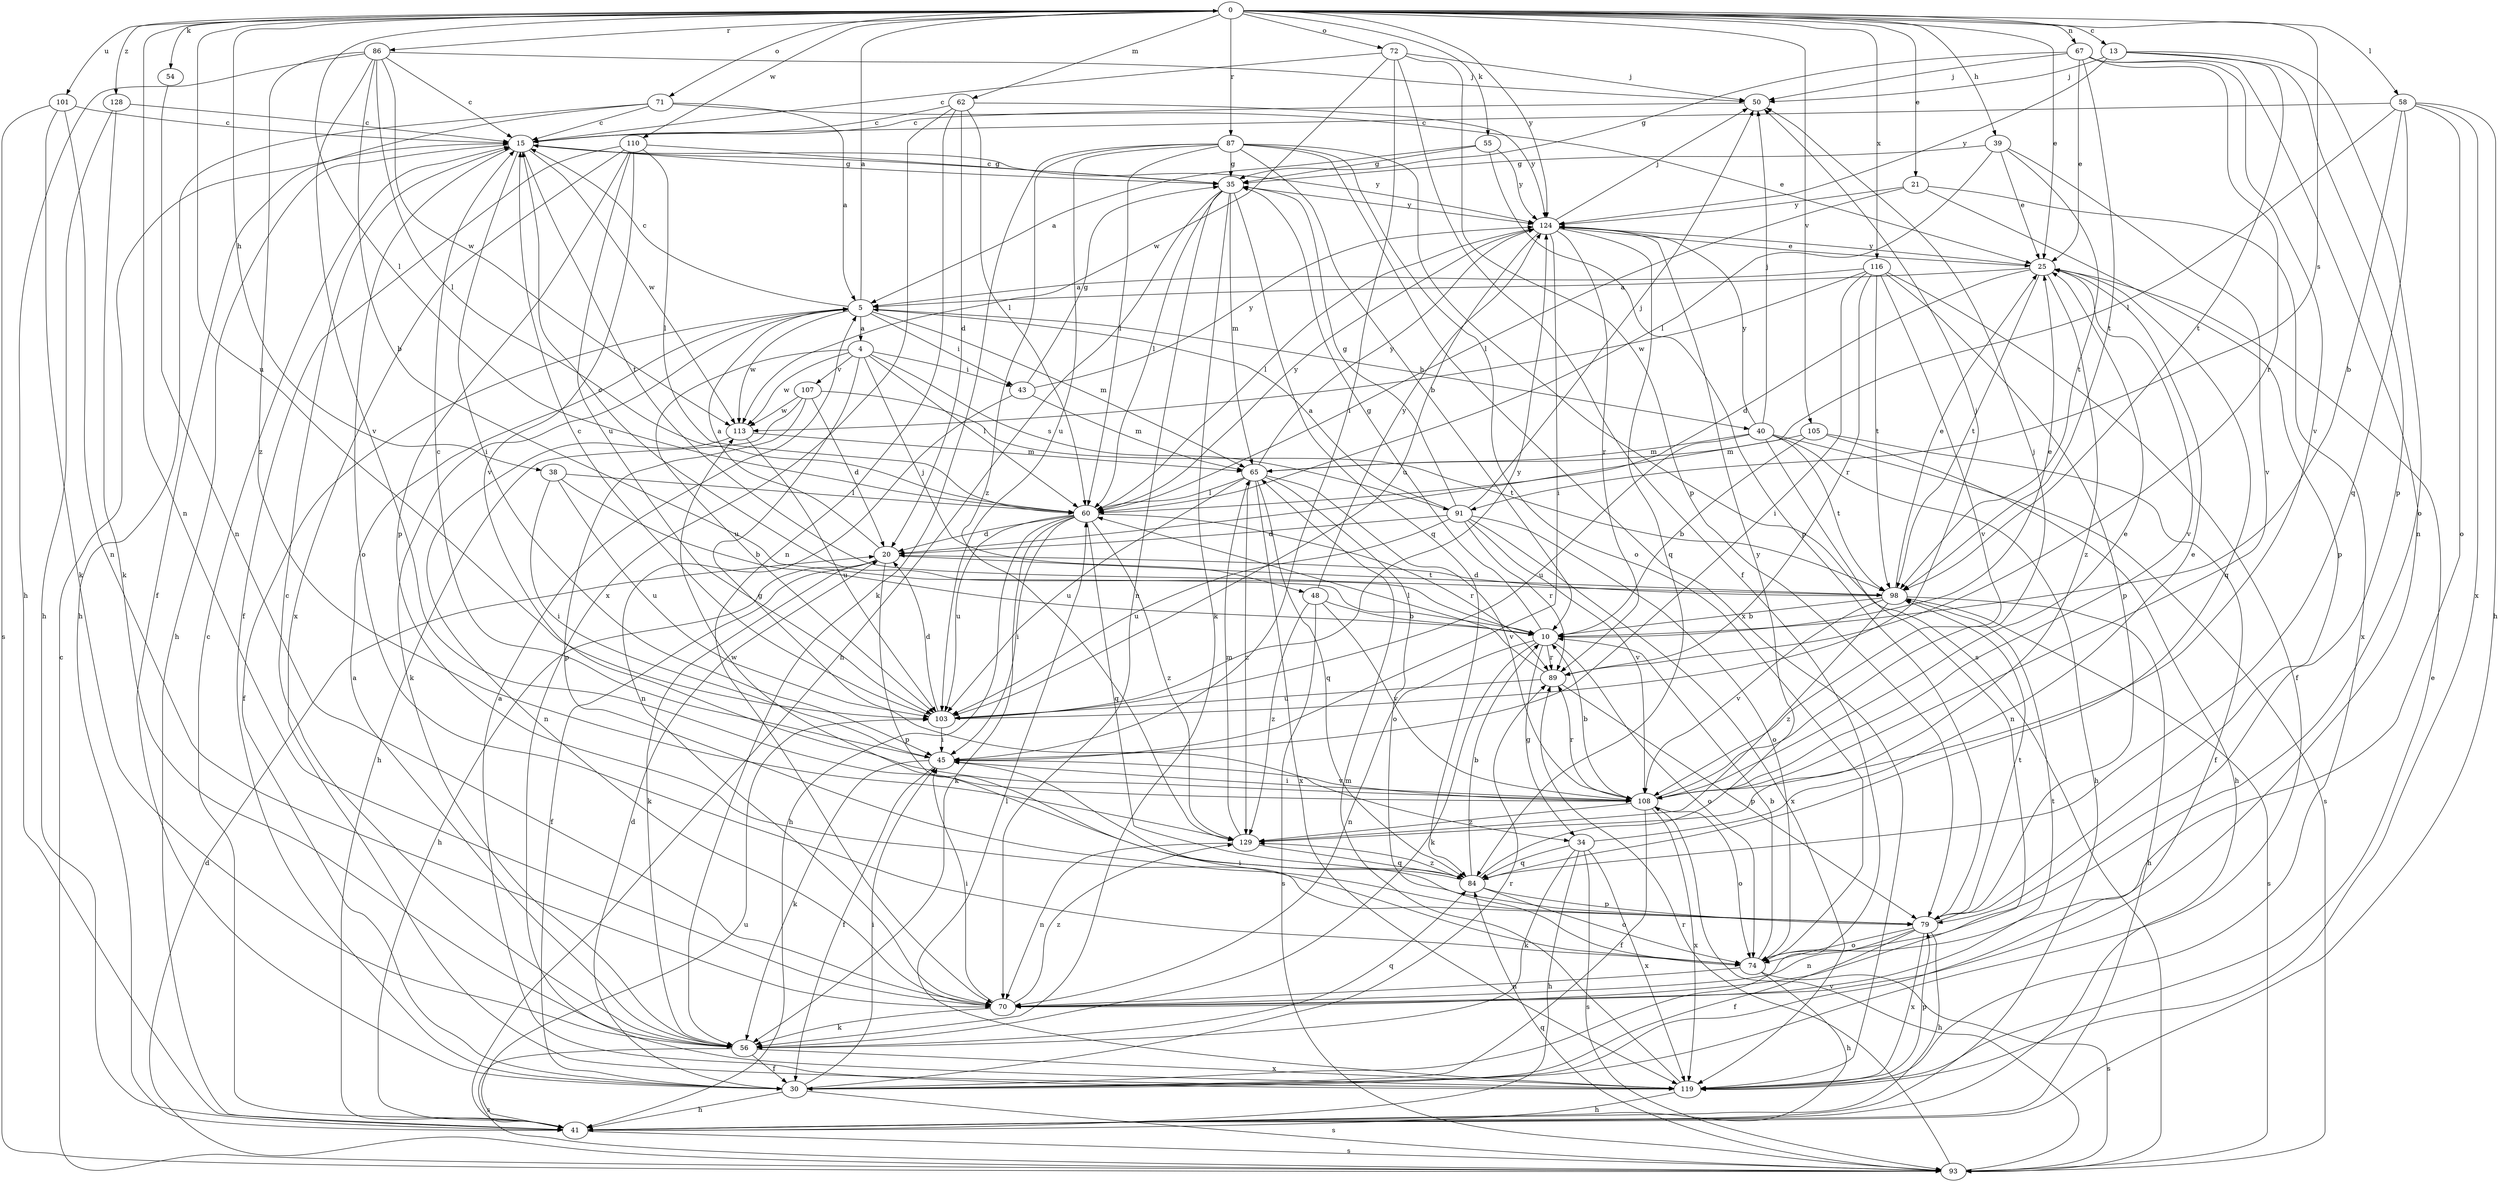 strict digraph  {
0;
4;
5;
10;
13;
15;
20;
21;
25;
30;
34;
35;
38;
39;
40;
41;
43;
45;
48;
50;
54;
55;
56;
58;
60;
62;
65;
67;
70;
71;
72;
74;
79;
84;
86;
87;
89;
91;
93;
98;
101;
103;
105;
107;
108;
110;
113;
116;
119;
124;
128;
129;
0 -> 13  [label=c];
0 -> 21  [label=e];
0 -> 25  [label=e];
0 -> 38  [label=h];
0 -> 39  [label=h];
0 -> 54  [label=k];
0 -> 55  [label=k];
0 -> 58  [label=l];
0 -> 60  [label=l];
0 -> 62  [label=m];
0 -> 67  [label=n];
0 -> 70  [label=n];
0 -> 71  [label=o];
0 -> 72  [label=o];
0 -> 86  [label=r];
0 -> 87  [label=r];
0 -> 91  [label=s];
0 -> 101  [label=u];
0 -> 103  [label=u];
0 -> 105  [label=v];
0 -> 110  [label=w];
0 -> 116  [label=x];
0 -> 124  [label=y];
0 -> 128  [label=z];
4 -> 34  [label=g];
4 -> 43  [label=i];
4 -> 48  [label=j];
4 -> 60  [label=l];
4 -> 91  [label=s];
4 -> 103  [label=u];
4 -> 107  [label=v];
4 -> 113  [label=w];
5 -> 0  [label=a];
5 -> 4  [label=a];
5 -> 15  [label=c];
5 -> 30  [label=f];
5 -> 40  [label=h];
5 -> 43  [label=i];
5 -> 56  [label=k];
5 -> 65  [label=m];
5 -> 113  [label=w];
10 -> 15  [label=c];
10 -> 25  [label=e];
10 -> 34  [label=g];
10 -> 35  [label=g];
10 -> 56  [label=k];
10 -> 70  [label=n];
10 -> 74  [label=o];
10 -> 89  [label=r];
13 -> 50  [label=j];
13 -> 74  [label=o];
13 -> 79  [label=p];
13 -> 98  [label=t];
13 -> 124  [label=y];
15 -> 35  [label=g];
15 -> 41  [label=h];
15 -> 45  [label=i];
15 -> 74  [label=o];
15 -> 98  [label=t];
15 -> 113  [label=w];
15 -> 124  [label=y];
20 -> 5  [label=a];
20 -> 30  [label=f];
20 -> 41  [label=h];
20 -> 56  [label=k];
20 -> 79  [label=p];
20 -> 98  [label=t];
21 -> 60  [label=l];
21 -> 79  [label=p];
21 -> 119  [label=x];
21 -> 124  [label=y];
25 -> 5  [label=a];
25 -> 20  [label=d];
25 -> 84  [label=q];
25 -> 98  [label=t];
25 -> 108  [label=v];
25 -> 124  [label=y];
25 -> 129  [label=z];
30 -> 20  [label=d];
30 -> 41  [label=h];
30 -> 45  [label=i];
30 -> 89  [label=r];
30 -> 93  [label=s];
34 -> 25  [label=e];
34 -> 41  [label=h];
34 -> 56  [label=k];
34 -> 84  [label=q];
34 -> 93  [label=s];
34 -> 119  [label=x];
35 -> 15  [label=c];
35 -> 41  [label=h];
35 -> 56  [label=k];
35 -> 60  [label=l];
35 -> 65  [label=m];
35 -> 70  [label=n];
35 -> 84  [label=q];
35 -> 124  [label=y];
38 -> 10  [label=b];
38 -> 45  [label=i];
38 -> 60  [label=l];
38 -> 103  [label=u];
39 -> 25  [label=e];
39 -> 35  [label=g];
39 -> 60  [label=l];
39 -> 98  [label=t];
39 -> 108  [label=v];
40 -> 41  [label=h];
40 -> 50  [label=j];
40 -> 65  [label=m];
40 -> 70  [label=n];
40 -> 93  [label=s];
40 -> 98  [label=t];
40 -> 103  [label=u];
40 -> 124  [label=y];
41 -> 15  [label=c];
41 -> 93  [label=s];
41 -> 103  [label=u];
43 -> 35  [label=g];
43 -> 65  [label=m];
43 -> 70  [label=n];
43 -> 124  [label=y];
45 -> 15  [label=c];
45 -> 30  [label=f];
45 -> 56  [label=k];
45 -> 108  [label=v];
48 -> 10  [label=b];
48 -> 93  [label=s];
48 -> 108  [label=v];
48 -> 124  [label=y];
48 -> 129  [label=z];
50 -> 15  [label=c];
54 -> 70  [label=n];
55 -> 5  [label=a];
55 -> 35  [label=g];
55 -> 79  [label=p];
55 -> 124  [label=y];
56 -> 5  [label=a];
56 -> 15  [label=c];
56 -> 30  [label=f];
56 -> 84  [label=q];
56 -> 93  [label=s];
56 -> 119  [label=x];
58 -> 10  [label=b];
58 -> 15  [label=c];
58 -> 41  [label=h];
58 -> 60  [label=l];
58 -> 74  [label=o];
58 -> 84  [label=q];
58 -> 119  [label=x];
60 -> 20  [label=d];
60 -> 41  [label=h];
60 -> 45  [label=i];
60 -> 56  [label=k];
60 -> 84  [label=q];
60 -> 89  [label=r];
60 -> 103  [label=u];
60 -> 124  [label=y];
60 -> 129  [label=z];
62 -> 15  [label=c];
62 -> 20  [label=d];
62 -> 60  [label=l];
62 -> 70  [label=n];
62 -> 119  [label=x];
62 -> 124  [label=y];
65 -> 60  [label=l];
65 -> 74  [label=o];
65 -> 84  [label=q];
65 -> 103  [label=u];
65 -> 108  [label=v];
65 -> 119  [label=x];
65 -> 124  [label=y];
65 -> 129  [label=z];
67 -> 25  [label=e];
67 -> 35  [label=g];
67 -> 50  [label=j];
67 -> 70  [label=n];
67 -> 89  [label=r];
67 -> 98  [label=t];
67 -> 108  [label=v];
70 -> 45  [label=i];
70 -> 56  [label=k];
70 -> 98  [label=t];
70 -> 129  [label=z];
71 -> 5  [label=a];
71 -> 15  [label=c];
71 -> 25  [label=e];
71 -> 30  [label=f];
71 -> 41  [label=h];
72 -> 15  [label=c];
72 -> 30  [label=f];
72 -> 45  [label=i];
72 -> 50  [label=j];
72 -> 79  [label=p];
72 -> 113  [label=w];
74 -> 10  [label=b];
74 -> 41  [label=h];
74 -> 45  [label=i];
74 -> 70  [label=n];
74 -> 93  [label=s];
79 -> 30  [label=f];
79 -> 41  [label=h];
79 -> 70  [label=n];
79 -> 74  [label=o];
79 -> 98  [label=t];
79 -> 119  [label=x];
84 -> 10  [label=b];
84 -> 74  [label=o];
84 -> 79  [label=p];
84 -> 113  [label=w];
84 -> 124  [label=y];
84 -> 129  [label=z];
86 -> 10  [label=b];
86 -> 15  [label=c];
86 -> 41  [label=h];
86 -> 50  [label=j];
86 -> 60  [label=l];
86 -> 108  [label=v];
86 -> 113  [label=w];
86 -> 129  [label=z];
87 -> 10  [label=b];
87 -> 35  [label=g];
87 -> 56  [label=k];
87 -> 60  [label=l];
87 -> 74  [label=o];
87 -> 93  [label=s];
87 -> 103  [label=u];
87 -> 119  [label=x];
87 -> 129  [label=z];
89 -> 60  [label=l];
89 -> 79  [label=p];
89 -> 103  [label=u];
91 -> 5  [label=a];
91 -> 20  [label=d];
91 -> 35  [label=g];
91 -> 50  [label=j];
91 -> 74  [label=o];
91 -> 89  [label=r];
91 -> 103  [label=u];
91 -> 108  [label=v];
91 -> 119  [label=x];
93 -> 15  [label=c];
93 -> 20  [label=d];
93 -> 84  [label=q];
93 -> 89  [label=r];
93 -> 108  [label=v];
98 -> 10  [label=b];
98 -> 20  [label=d];
98 -> 25  [label=e];
98 -> 41  [label=h];
98 -> 93  [label=s];
98 -> 108  [label=v];
98 -> 129  [label=z];
101 -> 15  [label=c];
101 -> 56  [label=k];
101 -> 70  [label=n];
101 -> 93  [label=s];
103 -> 15  [label=c];
103 -> 20  [label=d];
103 -> 45  [label=i];
103 -> 50  [label=j];
103 -> 124  [label=y];
105 -> 10  [label=b];
105 -> 30  [label=f];
105 -> 41  [label=h];
105 -> 65  [label=m];
107 -> 20  [label=d];
107 -> 41  [label=h];
107 -> 79  [label=p];
107 -> 98  [label=t];
107 -> 113  [label=w];
108 -> 10  [label=b];
108 -> 25  [label=e];
108 -> 30  [label=f];
108 -> 45  [label=i];
108 -> 50  [label=j];
108 -> 74  [label=o];
108 -> 89  [label=r];
108 -> 119  [label=x];
108 -> 129  [label=z];
110 -> 30  [label=f];
110 -> 35  [label=g];
110 -> 60  [label=l];
110 -> 79  [label=p];
110 -> 103  [label=u];
110 -> 108  [label=v];
110 -> 119  [label=x];
113 -> 65  [label=m];
113 -> 70  [label=n];
113 -> 103  [label=u];
116 -> 5  [label=a];
116 -> 30  [label=f];
116 -> 45  [label=i];
116 -> 79  [label=p];
116 -> 89  [label=r];
116 -> 98  [label=t];
116 -> 108  [label=v];
116 -> 113  [label=w];
119 -> 5  [label=a];
119 -> 25  [label=e];
119 -> 41  [label=h];
119 -> 60  [label=l];
119 -> 65  [label=m];
119 -> 79  [label=p];
124 -> 25  [label=e];
124 -> 45  [label=i];
124 -> 50  [label=j];
124 -> 60  [label=l];
124 -> 84  [label=q];
124 -> 89  [label=r];
124 -> 103  [label=u];
128 -> 15  [label=c];
128 -> 41  [label=h];
128 -> 56  [label=k];
129 -> 65  [label=m];
129 -> 70  [label=n];
129 -> 84  [label=q];
}
